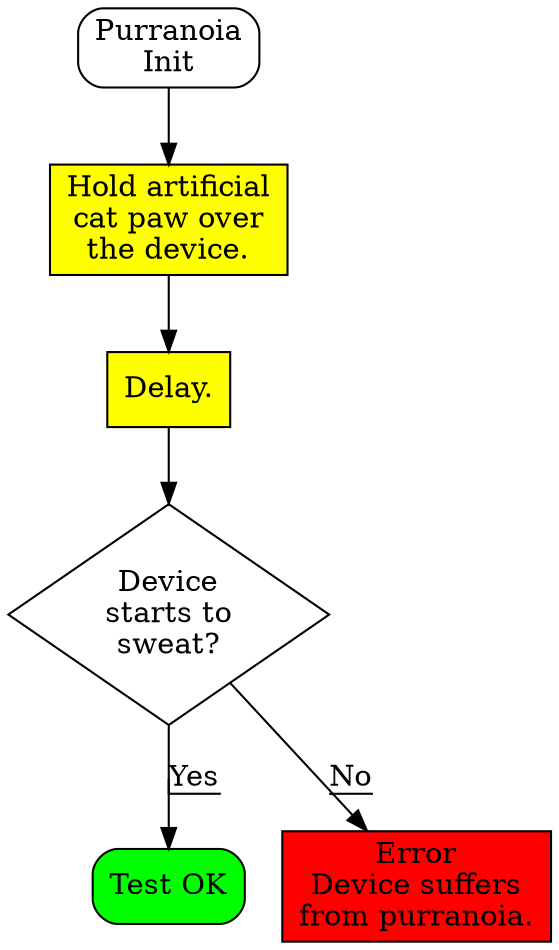 # Place the cursor inside "graph" to get some refactoring options

digraph {
start [
    shape = box,
    style = "rounded",
    label = "Purranoia\nInit"
]
start -> state0 []

state0 [
    shape = box,
    label = "Hold artificial\ncat paw over\nthe device.",
    style = "filled",
    fillcolor = "yellow"
]
state0 -> state1 []

state1 [
    shape = box,
    label = "Delay.",
    style = "filled",
    fillcolor = "yellow"
]
state1 -> if0 []

if0 [
    shape = diamond,
    label = "Device\nstarts to\nsweat?"
]
if0 -> finish0 [
    label = "Yes",
    decorate = true
]
if0 -> err0 [
    label = "No",
    weight = "0.1",
    decorate = true
]

finish0 [
    shape = box,
    label = "Test OK",
    style = "filled,rounded",
    fillcolor = "green"
]

err0 [
    shape = box,
    label = "Error\nDevice suffers\nfrom purranoia.",
    style = "filled",
    fillcolor = "red"
]
}
